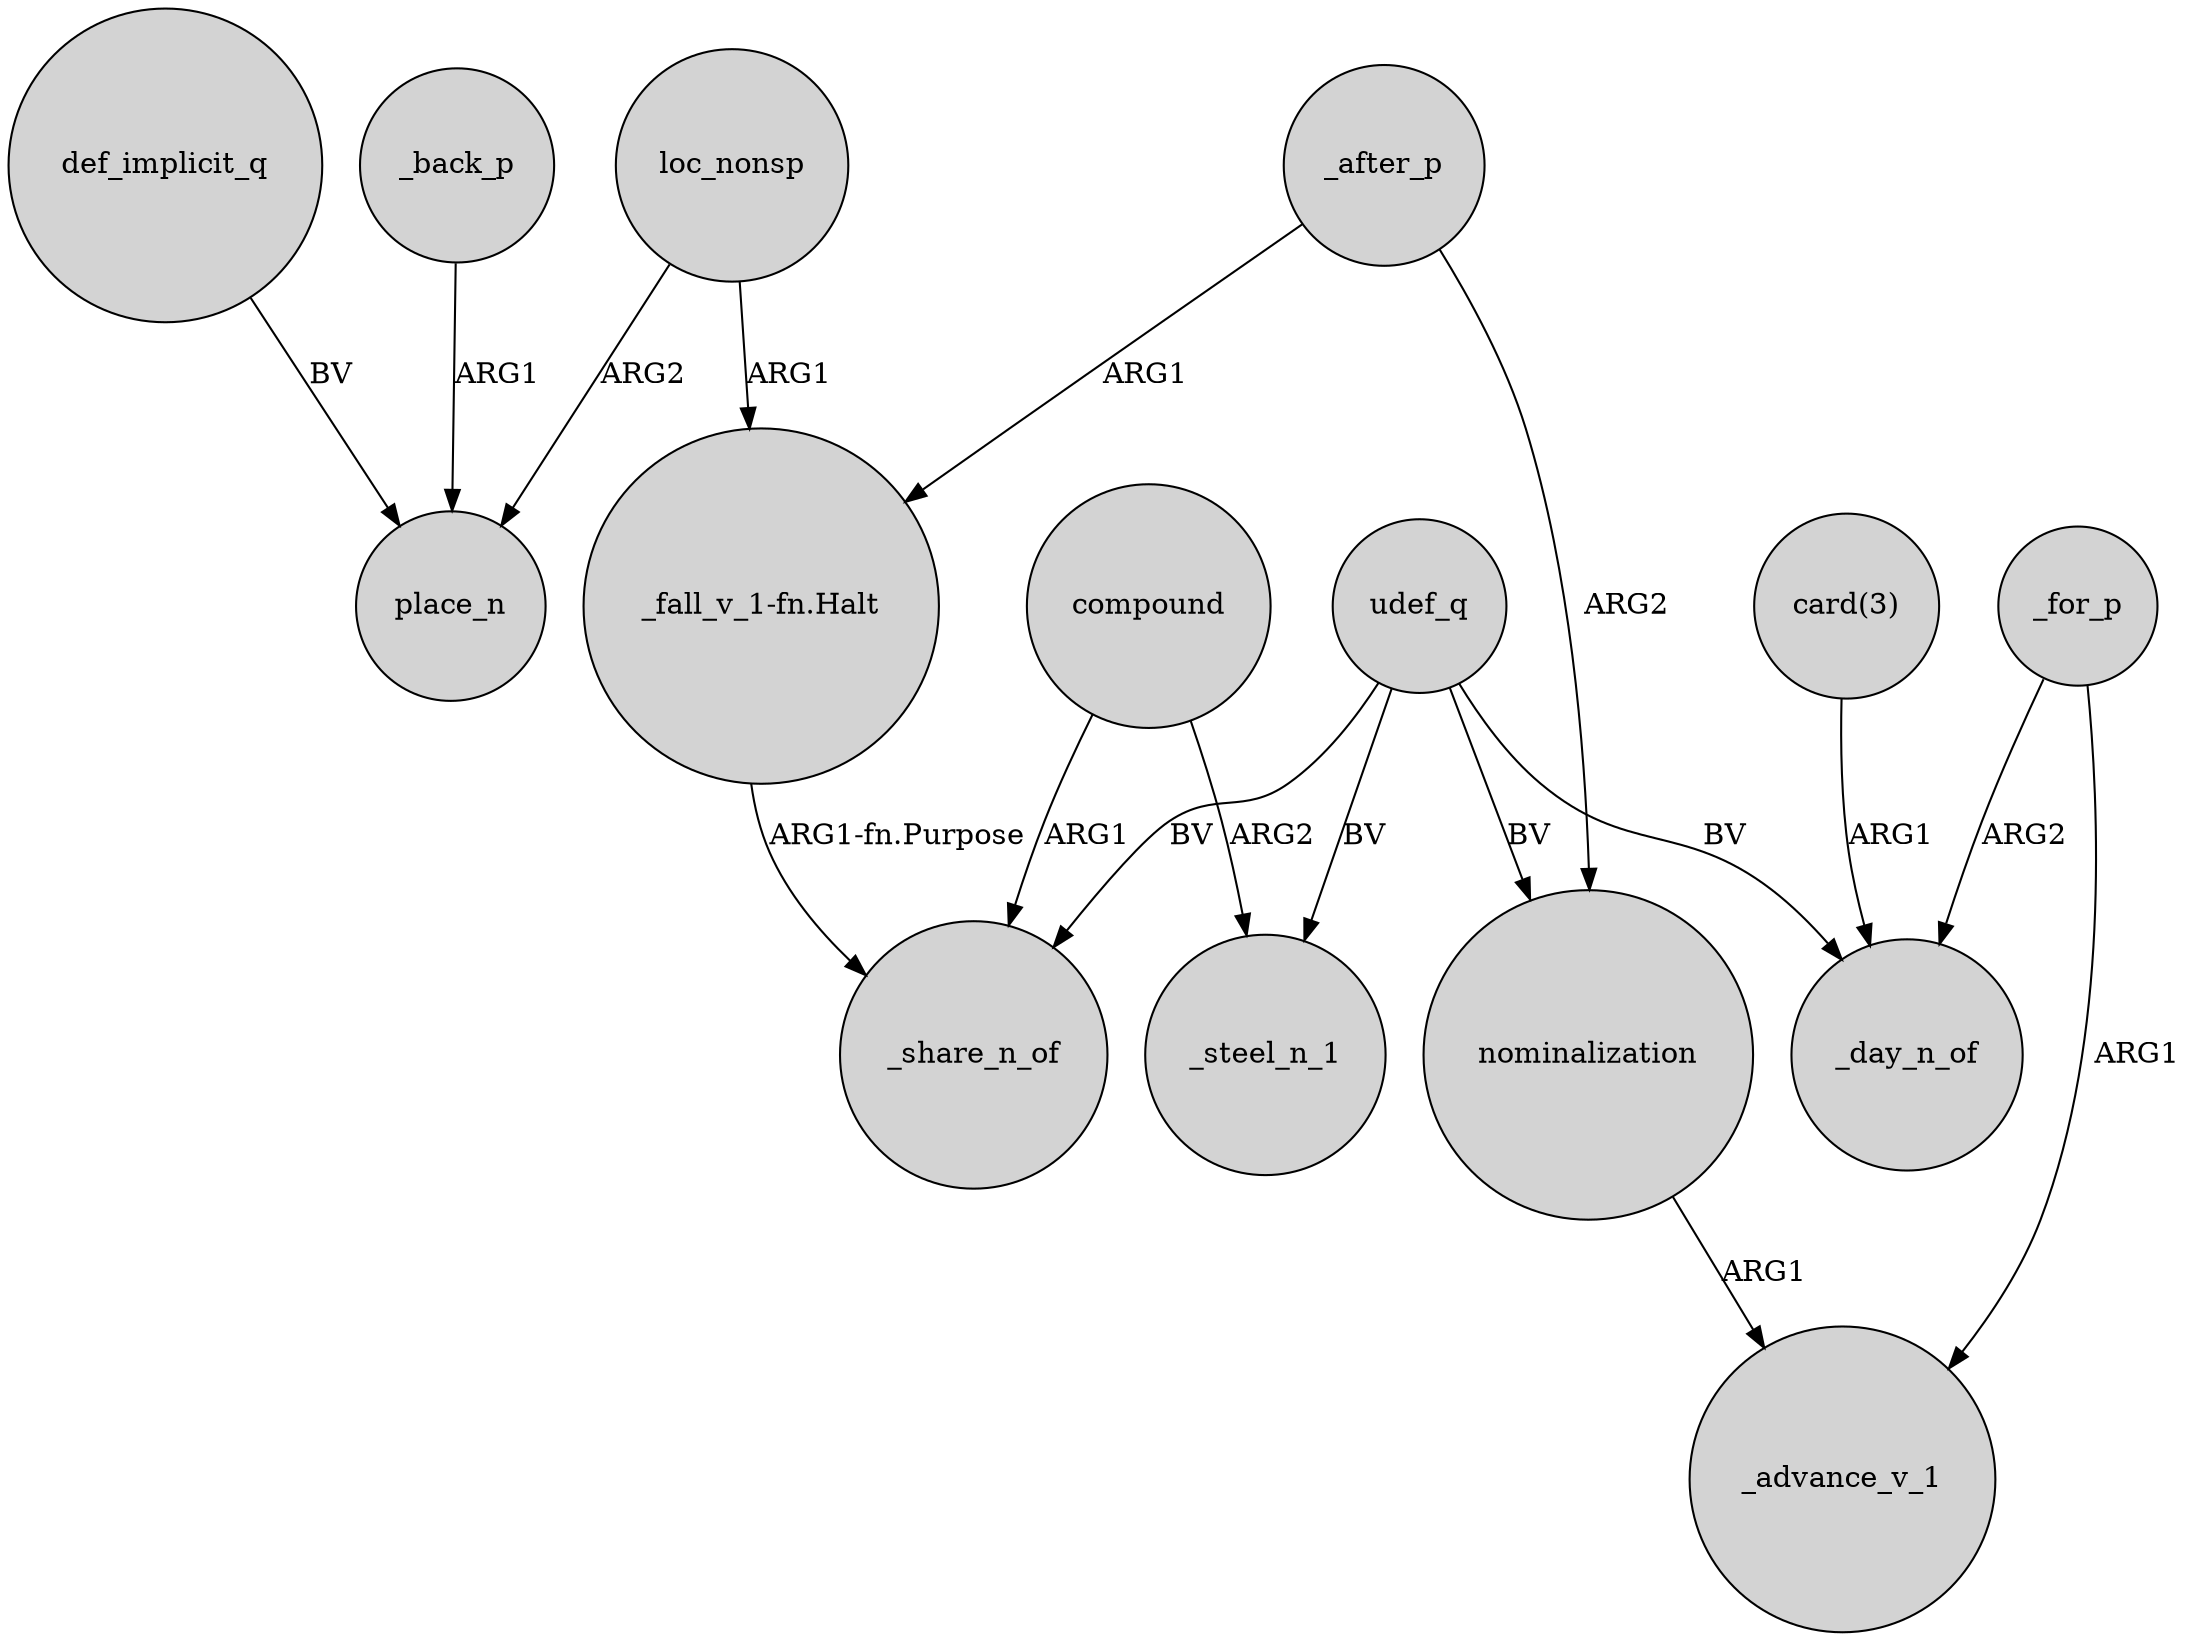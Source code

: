 digraph {
	node [shape=circle style=filled]
	loc_nonsp -> place_n [label=ARG2]
	_back_p -> place_n [label=ARG1]
	udef_q -> _share_n_of [label=BV]
	"_fall_v_1-fn.Halt" -> _share_n_of [label="ARG1-fn.Purpose"]
	def_implicit_q -> place_n [label=BV]
	nominalization -> _advance_v_1 [label=ARG1]
	_after_p -> "_fall_v_1-fn.Halt" [label=ARG1]
	"card(3)" -> _day_n_of [label=ARG1]
	_for_p -> _day_n_of [label=ARG2]
	compound -> _steel_n_1 [label=ARG2]
	udef_q -> _steel_n_1 [label=BV]
	compound -> _share_n_of [label=ARG1]
	_for_p -> _advance_v_1 [label=ARG1]
	udef_q -> _day_n_of [label=BV]
	loc_nonsp -> "_fall_v_1-fn.Halt" [label=ARG1]
	_after_p -> nominalization [label=ARG2]
	udef_q -> nominalization [label=BV]
}
